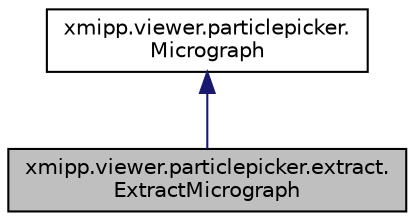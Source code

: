 digraph "xmipp.viewer.particlepicker.extract.ExtractMicrograph"
{
  edge [fontname="Helvetica",fontsize="10",labelfontname="Helvetica",labelfontsize="10"];
  node [fontname="Helvetica",fontsize="10",shape=record];
  Node0 [label="xmipp.viewer.particlepicker.extract.\lExtractMicrograph",height=0.2,width=0.4,color="black", fillcolor="grey75", style="filled", fontcolor="black"];
  Node1 -> Node0 [dir="back",color="midnightblue",fontsize="10",style="solid",fontname="Helvetica"];
  Node1 [label="xmipp.viewer.particlepicker.\lMicrograph",height=0.2,width=0.4,color="black", fillcolor="white", style="filled",URL="$classxmipp_1_1viewer_1_1particlepicker_1_1Micrograph.html"];
}
